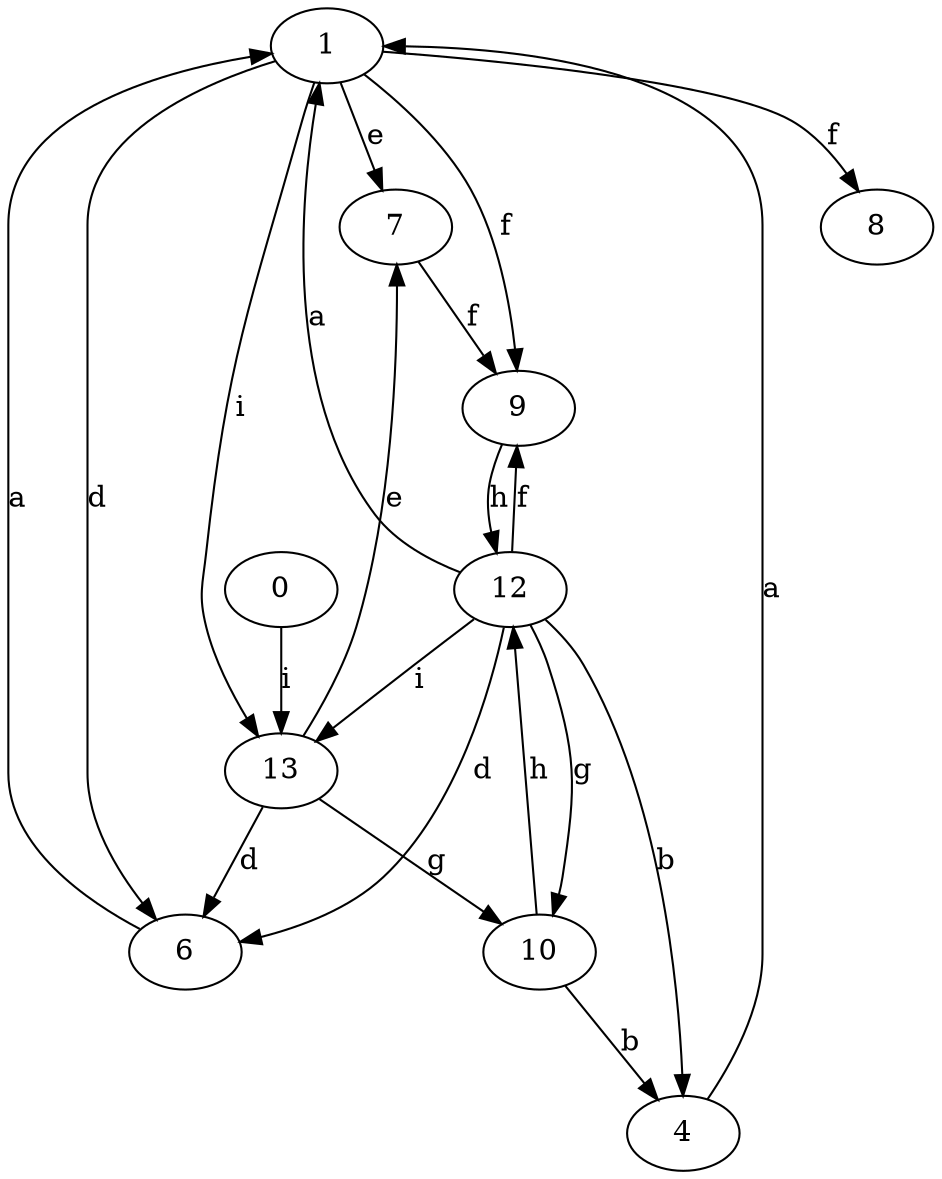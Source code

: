 strict digraph  {
1;
4;
6;
7;
8;
9;
10;
0;
12;
13;
1 -> 6  [label=d];
1 -> 7  [label=e];
1 -> 8  [label=f];
1 -> 9  [label=f];
1 -> 13  [label=i];
4 -> 1  [label=a];
6 -> 1  [label=a];
7 -> 9  [label=f];
9 -> 12  [label=h];
10 -> 4  [label=b];
10 -> 12  [label=h];
0 -> 13  [label=i];
12 -> 1  [label=a];
12 -> 4  [label=b];
12 -> 6  [label=d];
12 -> 9  [label=f];
12 -> 10  [label=g];
12 -> 13  [label=i];
13 -> 6  [label=d];
13 -> 7  [label=e];
13 -> 10  [label=g];
}
